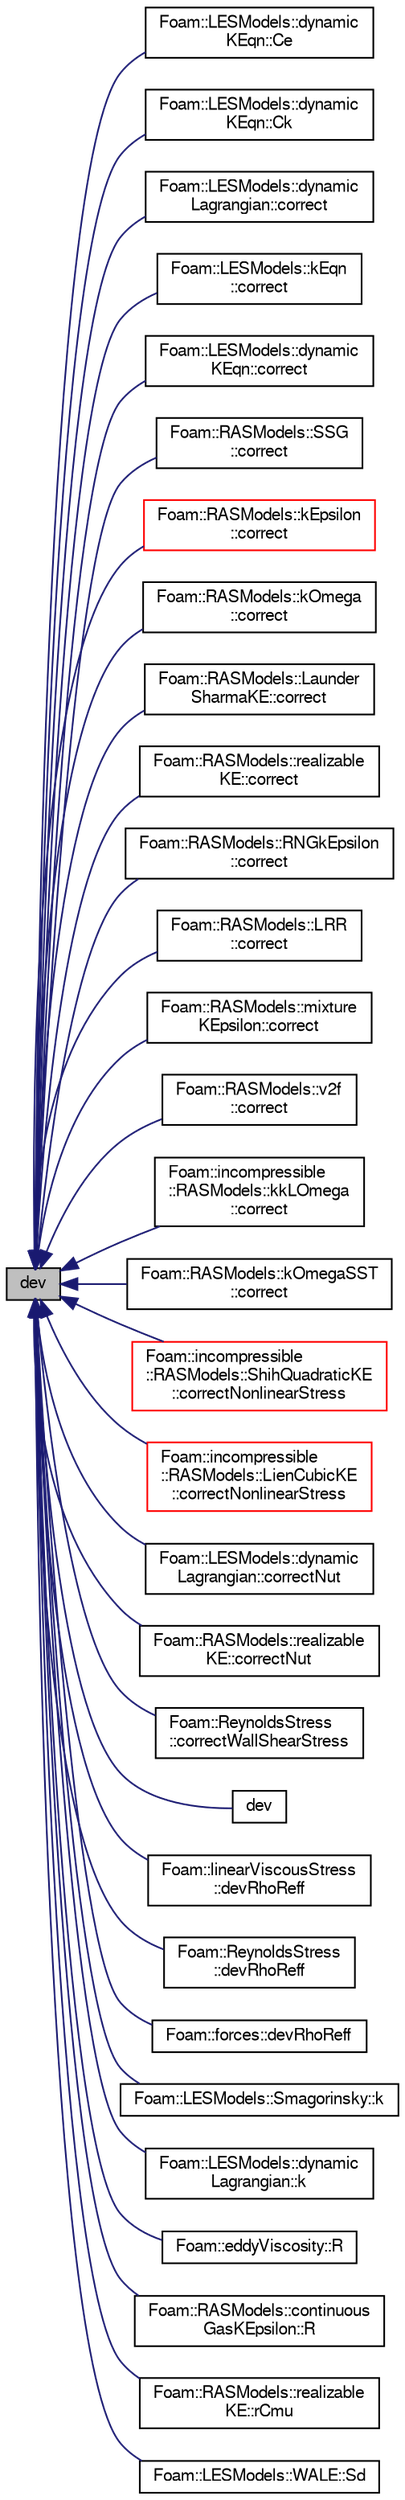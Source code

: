 digraph "dev"
{
  bgcolor="transparent";
  edge [fontname="FreeSans",fontsize="10",labelfontname="FreeSans",labelfontsize="10"];
  node [fontname="FreeSans",fontsize="10",shape=record];
  rankdir="LR";
  Node1 [label="dev",height=0.2,width=0.4,color="black", fillcolor="grey75", style="filled" fontcolor="black"];
  Node1 -> Node2 [dir="back",color="midnightblue",fontsize="10",style="solid",fontname="FreeSans"];
  Node2 [label="Foam::LESModels::dynamic\lKEqn::Ce",height=0.2,width=0.4,color="black",URL="$a00580.html#a3c2974586dff0144748fe3e9ce362bb5"];
  Node1 -> Node3 [dir="back",color="midnightblue",fontsize="10",style="solid",fontname="FreeSans"];
  Node3 [label="Foam::LESModels::dynamic\lKEqn::Ck",height=0.2,width=0.4,color="black",URL="$a00580.html#a3a7bd2d493a357d538f43df66ad7ad68",tooltip="Calculate Ck by filtering the velocity field U. "];
  Node1 -> Node4 [dir="back",color="midnightblue",fontsize="10",style="solid",fontname="FreeSans"];
  Node4 [label="Foam::LESModels::dynamic\lLagrangian::correct",height=0.2,width=0.4,color="black",URL="$a00581.html#a3ae44b28050c3aa494c1d8e18cf618c1",tooltip="Correct Eddy-Viscosity and related properties. "];
  Node1 -> Node5 [dir="back",color="midnightblue",fontsize="10",style="solid",fontname="FreeSans"];
  Node5 [label="Foam::LESModels::kEqn\l::correct",height=0.2,width=0.4,color="black",URL="$a01190.html#a3ae44b28050c3aa494c1d8e18cf618c1",tooltip="Correct eddy-Viscosity and related properties. "];
  Node1 -> Node6 [dir="back",color="midnightblue",fontsize="10",style="solid",fontname="FreeSans"];
  Node6 [label="Foam::LESModels::dynamic\lKEqn::correct",height=0.2,width=0.4,color="black",URL="$a00580.html#a3ae44b28050c3aa494c1d8e18cf618c1",tooltip="Correct Eddy-Viscosity and related properties. "];
  Node1 -> Node7 [dir="back",color="midnightblue",fontsize="10",style="solid",fontname="FreeSans"];
  Node7 [label="Foam::RASModels::SSG\l::correct",height=0.2,width=0.4,color="black",URL="$a02350.html#a3ae44b28050c3aa494c1d8e18cf618c1",tooltip="Solve the turbulence equations and correct eddy-Viscosity and. "];
  Node1 -> Node8 [dir="back",color="midnightblue",fontsize="10",style="solid",fontname="FreeSans"];
  Node8 [label="Foam::RASModels::kEpsilon\l::correct",height=0.2,width=0.4,color="red",URL="$a01189.html#a3ae44b28050c3aa494c1d8e18cf618c1",tooltip="Solve the turbulence equations and correct the turbulence viscosity. "];
  Node1 -> Node9 [dir="back",color="midnightblue",fontsize="10",style="solid",fontname="FreeSans"];
  Node9 [label="Foam::RASModels::kOmega\l::correct",height=0.2,width=0.4,color="black",URL="$a01206.html#a3ae44b28050c3aa494c1d8e18cf618c1",tooltip="Solve the turbulence equations and correct the turbulence viscosity. "];
  Node1 -> Node10 [dir="back",color="midnightblue",fontsize="10",style="solid",fontname="FreeSans"];
  Node10 [label="Foam::RASModels::Launder\lSharmaKE::correct",height=0.2,width=0.4,color="black",URL="$a01236.html#a3ae44b28050c3aa494c1d8e18cf618c1",tooltip="Solve the turbulence equations and correct the turbulence viscosity. "];
  Node1 -> Node11 [dir="back",color="midnightblue",fontsize="10",style="solid",fontname="FreeSans"];
  Node11 [label="Foam::RASModels::realizable\lKE::correct",height=0.2,width=0.4,color="black",URL="$a02037.html#a3ae44b28050c3aa494c1d8e18cf618c1",tooltip="Solve the turbulence equations and correct the turbulence viscosity. "];
  Node1 -> Node12 [dir="back",color="midnightblue",fontsize="10",style="solid",fontname="FreeSans"];
  Node12 [label="Foam::RASModels::RNGkEpsilon\l::correct",height=0.2,width=0.4,color="black",URL="$a02145.html#a3ae44b28050c3aa494c1d8e18cf618c1",tooltip="Solve the turbulence equations and correct the turbulence viscosity. "];
  Node1 -> Node13 [dir="back",color="midnightblue",fontsize="10",style="solid",fontname="FreeSans"];
  Node13 [label="Foam::RASModels::LRR\l::correct",height=0.2,width=0.4,color="black",URL="$a01344.html#a3ae44b28050c3aa494c1d8e18cf618c1",tooltip="Solve the turbulence equations and correct eddy-Viscosity and. "];
  Node1 -> Node14 [dir="back",color="midnightblue",fontsize="10",style="solid",fontname="FreeSans"];
  Node14 [label="Foam::RASModels::mixture\lKEpsilon::correct",height=0.2,width=0.4,color="black",URL="$a01476.html#a3ae44b28050c3aa494c1d8e18cf618c1",tooltip="Solve the turbulence equations and correct the turbulence viscosity. "];
  Node1 -> Node15 [dir="back",color="midnightblue",fontsize="10",style="solid",fontname="FreeSans"];
  Node15 [label="Foam::RASModels::v2f\l::correct",height=0.2,width=0.4,color="black",URL="$a02700.html#a3ae44b28050c3aa494c1d8e18cf618c1",tooltip="Solve the turbulence equations and correct the turbulence viscosity. "];
  Node1 -> Node16 [dir="back",color="midnightblue",fontsize="10",style="solid",fontname="FreeSans"];
  Node16 [label="Foam::incompressible\l::RASModels::kkLOmega\l::correct",height=0.2,width=0.4,color="black",URL="$a01203.html#a3ae44b28050c3aa494c1d8e18cf618c1",tooltip="Solve the turbulence equations and correct the turbulence viscosity. "];
  Node1 -> Node17 [dir="back",color="midnightblue",fontsize="10",style="solid",fontname="FreeSans"];
  Node17 [label="Foam::RASModels::kOmegaSST\l::correct",height=0.2,width=0.4,color="black",URL="$a01207.html#a3ae44b28050c3aa494c1d8e18cf618c1",tooltip="Solve the turbulence equations and correct the turbulence viscosity. "];
  Node1 -> Node18 [dir="back",color="midnightblue",fontsize="10",style="solid",fontname="FreeSans"];
  Node18 [label="Foam::incompressible\l::RASModels::ShihQuadraticKE\l::correctNonlinearStress",height=0.2,width=0.4,color="red",URL="$a02228.html#aaeceed08f8e5aa404ea620bbed333cf2"];
  Node1 -> Node19 [dir="back",color="midnightblue",fontsize="10",style="solid",fontname="FreeSans"];
  Node19 [label="Foam::incompressible\l::RASModels::LienCubicKE\l::correctNonlinearStress",height=0.2,width=0.4,color="red",URL="$a01273.html#aaeceed08f8e5aa404ea620bbed333cf2"];
  Node1 -> Node20 [dir="back",color="midnightblue",fontsize="10",style="solid",fontname="FreeSans"];
  Node20 [label="Foam::LESModels::dynamic\lLagrangian::correctNut",height=0.2,width=0.4,color="black",URL="$a00581.html#a49501d539a9eb81be373db98c31bc2b0",tooltip="Update sub-grid eddy-viscosity. "];
  Node1 -> Node21 [dir="back",color="midnightblue",fontsize="10",style="solid",fontname="FreeSans"];
  Node21 [label="Foam::RASModels::realizable\lKE::correctNut",height=0.2,width=0.4,color="black",URL="$a02037.html#aaffe89433f18f1ee4137486e19219448"];
  Node1 -> Node22 [dir="back",color="midnightblue",fontsize="10",style="solid",fontname="FreeSans"];
  Node22 [label="Foam::ReynoldsStress\l::correctWallShearStress",height=0.2,width=0.4,color="black",URL="$a02130.html#a84f52e1173745a74731fffb5bade909d"];
  Node1 -> Node23 [dir="back",color="midnightblue",fontsize="10",style="solid",fontname="FreeSans"];
  Node23 [label="dev",height=0.2,width=0.4,color="black",URL="$a10237.html#ad8f09d26641037ea7760abc120fc0e6d"];
  Node1 -> Node24 [dir="back",color="midnightblue",fontsize="10",style="solid",fontname="FreeSans"];
  Node24 [label="Foam::linearViscousStress\l::devRhoReff",height=0.2,width=0.4,color="black",URL="$a01310.html#a2100c17734b208e9539274853e45243b",tooltip="Return the effective stress tensor. "];
  Node1 -> Node25 [dir="back",color="midnightblue",fontsize="10",style="solid",fontname="FreeSans"];
  Node25 [label="Foam::ReynoldsStress\l::devRhoReff",height=0.2,width=0.4,color="black",URL="$a02130.html#a2100c17734b208e9539274853e45243b",tooltip="Return the effective stress tensor. "];
  Node1 -> Node26 [dir="back",color="midnightblue",fontsize="10",style="solid",fontname="FreeSans"];
  Node26 [label="Foam::forces::devRhoReff",height=0.2,width=0.4,color="black",URL="$a00831.html#a2100c17734b208e9539274853e45243b",tooltip="Return the effective viscous stress (laminar + turbulent). "];
  Node1 -> Node27 [dir="back",color="midnightblue",fontsize="10",style="solid",fontname="FreeSans"];
  Node27 [label="Foam::LESModels::Smagorinsky::k",height=0.2,width=0.4,color="black",URL="$a02280.html#a5fccd0982fff539a550586cbc901dc80",tooltip="Return SGS kinetic energy. "];
  Node1 -> Node28 [dir="back",color="midnightblue",fontsize="10",style="solid",fontname="FreeSans"];
  Node28 [label="Foam::LESModels::dynamic\lLagrangian::k",height=0.2,width=0.4,color="black",URL="$a00581.html#a49a7ab4748ef69d88e83b0d8c2861f72",tooltip="Return SGS kinetic energy. "];
  Node1 -> Node29 [dir="back",color="midnightblue",fontsize="10",style="solid",fontname="FreeSans"];
  Node29 [label="Foam::eddyViscosity::R",height=0.2,width=0.4,color="black",URL="$a00589.html#a5b616007efd56ecd63ab335beb746aef",tooltip="Return the Reynolds stress tensor. "];
  Node1 -> Node30 [dir="back",color="midnightblue",fontsize="10",style="solid",fontname="FreeSans"];
  Node30 [label="Foam::RASModels::continuous\lGasKEpsilon::R",height=0.2,width=0.4,color="black",URL="$a00381.html#ac5145ef5d2a1053453d5b89c6bb9c8c6",tooltip="Return the Reynolds stress tensor. "];
  Node1 -> Node31 [dir="back",color="midnightblue",fontsize="10",style="solid",fontname="FreeSans"];
  Node31 [label="Foam::RASModels::realizable\lKE::rCmu",height=0.2,width=0.4,color="black",URL="$a02037.html#a1068a692df4f337ad061061d4c6b380d"];
  Node1 -> Node32 [dir="back",color="midnightblue",fontsize="10",style="solid",fontname="FreeSans"];
  Node32 [label="Foam::LESModels::WALE::Sd",height=0.2,width=0.4,color="black",URL="$a02750.html#af5559f82ed9958504f3839db49c958d4",tooltip="Return the deviatoric symmetric part of the square of the given. "];
}
